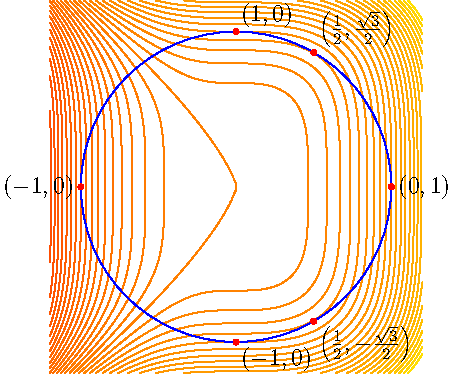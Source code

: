 import contour;

size(8cm);

real f(pair z) {return 2*z.x^3 + z.y^4;}

draw(contour(f, (-1.2,-1.2),(1.2,1.2), sequence(new real(int n){return n/5 -
5;},50),nx=200),sequence(new pen(int n){return sqrt(n/50)*yellow+sqrt(1-n/50)*red;},50));

draw(N..E..S..W..cycle, blue);

dot(Label("$(1,0)$",black),N,NE,red);
dot(Label("$(-1,0)$",black),S,SE,red);
dot(Label("$(0,1)$", black),E,E,red);
dot(Label("$(-1,0)$", black),W,W,red);
dot(Label("$\left(\frac{1}{2},\frac{\sqrt{3}}{2}\right)$",black),(.5, .5*sqrt(3)),NE, red);
dot(Label("$\left(\frac{1}{2},-\frac{\sqrt{3}}{2}\right)$",black),(.5, -.5*sqrt(3)),SE, red);
